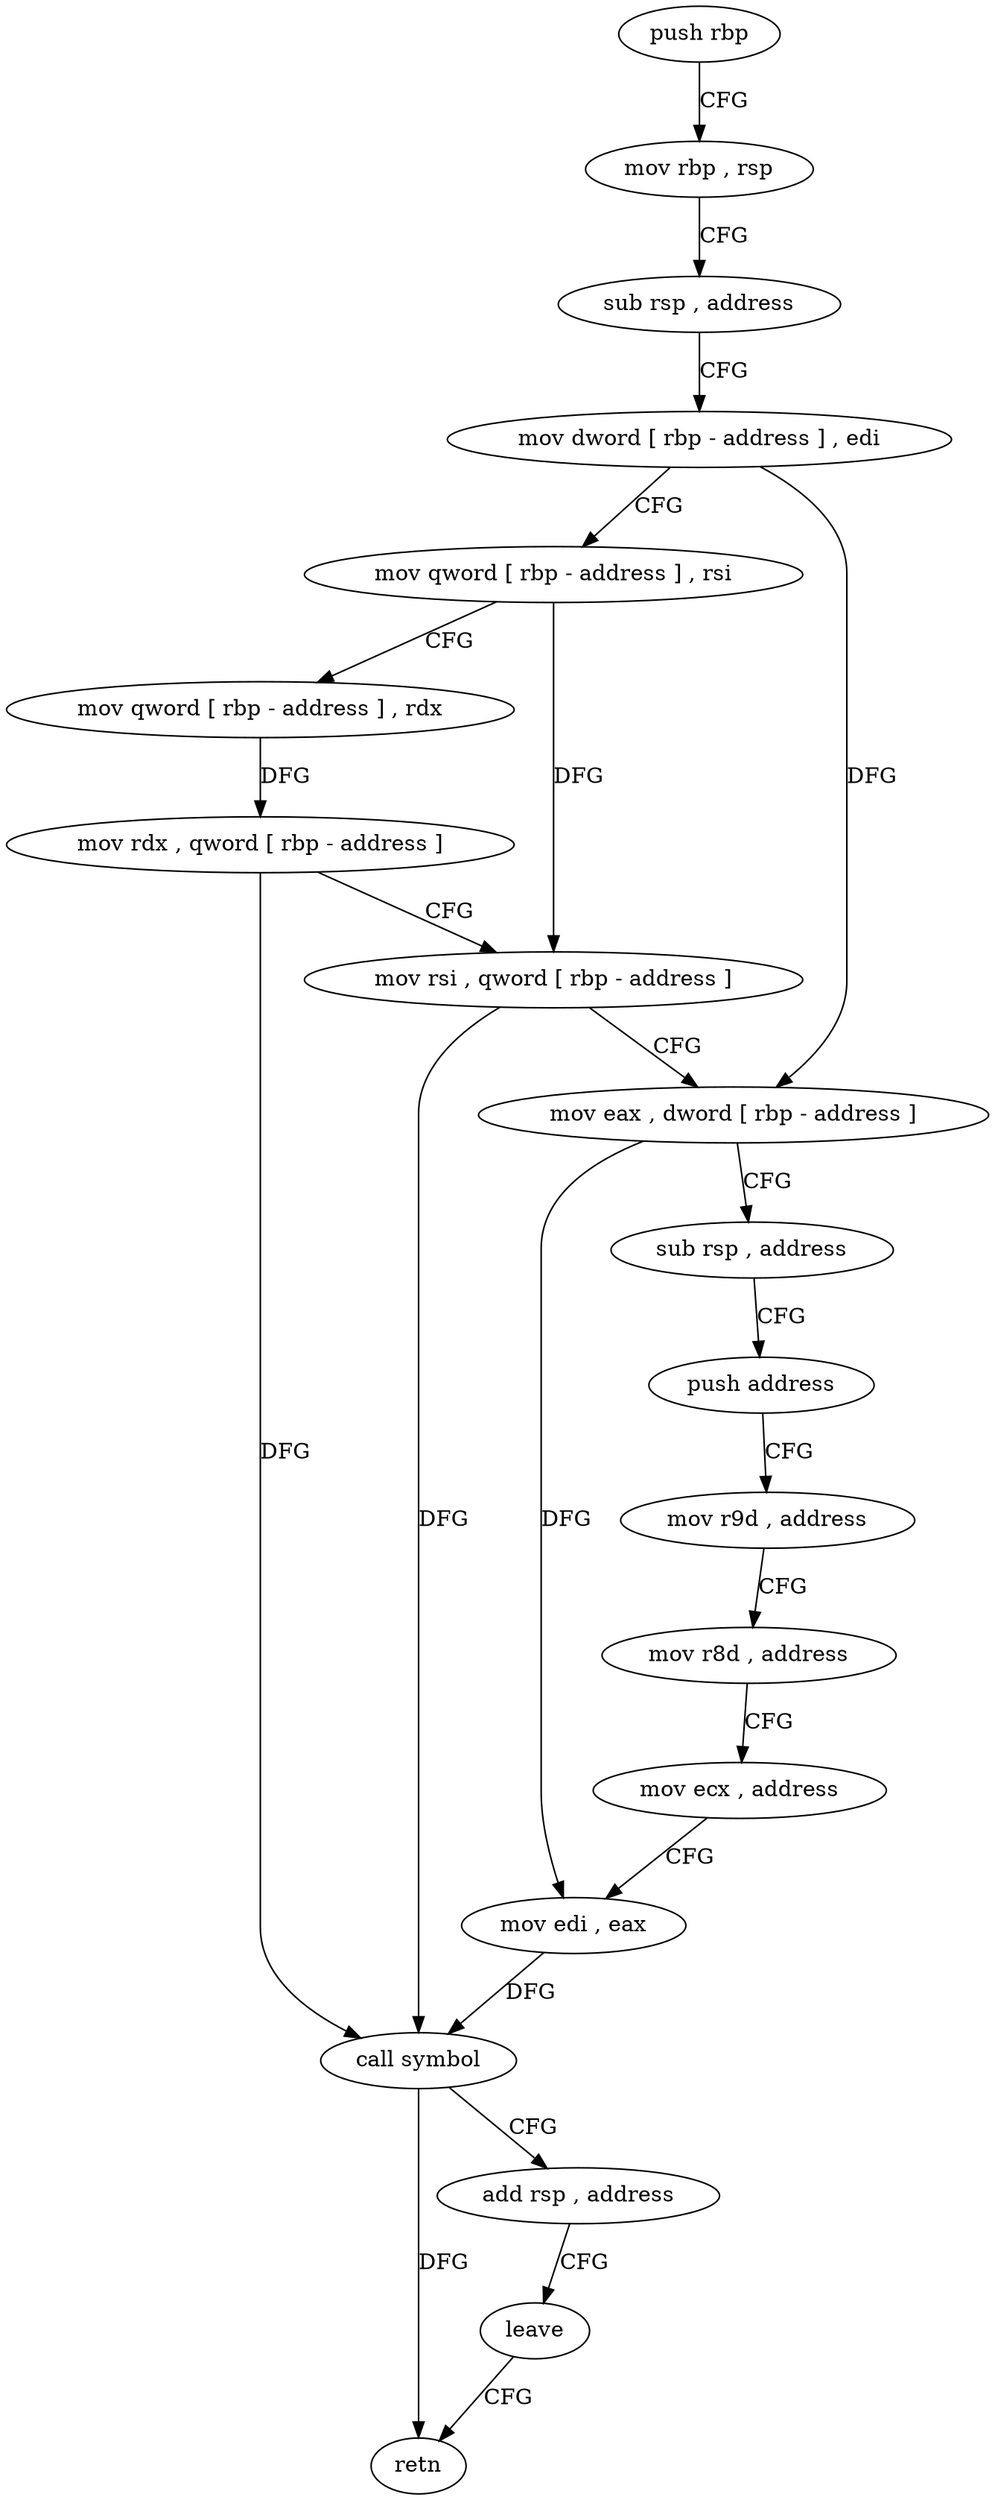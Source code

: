 digraph "func" {
"4207033" [label = "push rbp" ]
"4207034" [label = "mov rbp , rsp" ]
"4207037" [label = "sub rsp , address" ]
"4207041" [label = "mov dword [ rbp - address ] , edi" ]
"4207044" [label = "mov qword [ rbp - address ] , rsi" ]
"4207048" [label = "mov qword [ rbp - address ] , rdx" ]
"4207052" [label = "mov rdx , qword [ rbp - address ]" ]
"4207056" [label = "mov rsi , qword [ rbp - address ]" ]
"4207060" [label = "mov eax , dword [ rbp - address ]" ]
"4207063" [label = "sub rsp , address" ]
"4207067" [label = "push address" ]
"4207069" [label = "mov r9d , address" ]
"4207075" [label = "mov r8d , address" ]
"4207081" [label = "mov ecx , address" ]
"4207086" [label = "mov edi , eax" ]
"4207088" [label = "call symbol" ]
"4207093" [label = "add rsp , address" ]
"4207097" [label = "leave" ]
"4207098" [label = "retn" ]
"4207033" -> "4207034" [ label = "CFG" ]
"4207034" -> "4207037" [ label = "CFG" ]
"4207037" -> "4207041" [ label = "CFG" ]
"4207041" -> "4207044" [ label = "CFG" ]
"4207041" -> "4207060" [ label = "DFG" ]
"4207044" -> "4207048" [ label = "CFG" ]
"4207044" -> "4207056" [ label = "DFG" ]
"4207048" -> "4207052" [ label = "DFG" ]
"4207052" -> "4207056" [ label = "CFG" ]
"4207052" -> "4207088" [ label = "DFG" ]
"4207056" -> "4207060" [ label = "CFG" ]
"4207056" -> "4207088" [ label = "DFG" ]
"4207060" -> "4207063" [ label = "CFG" ]
"4207060" -> "4207086" [ label = "DFG" ]
"4207063" -> "4207067" [ label = "CFG" ]
"4207067" -> "4207069" [ label = "CFG" ]
"4207069" -> "4207075" [ label = "CFG" ]
"4207075" -> "4207081" [ label = "CFG" ]
"4207081" -> "4207086" [ label = "CFG" ]
"4207086" -> "4207088" [ label = "DFG" ]
"4207088" -> "4207093" [ label = "CFG" ]
"4207088" -> "4207098" [ label = "DFG" ]
"4207093" -> "4207097" [ label = "CFG" ]
"4207097" -> "4207098" [ label = "CFG" ]
}
